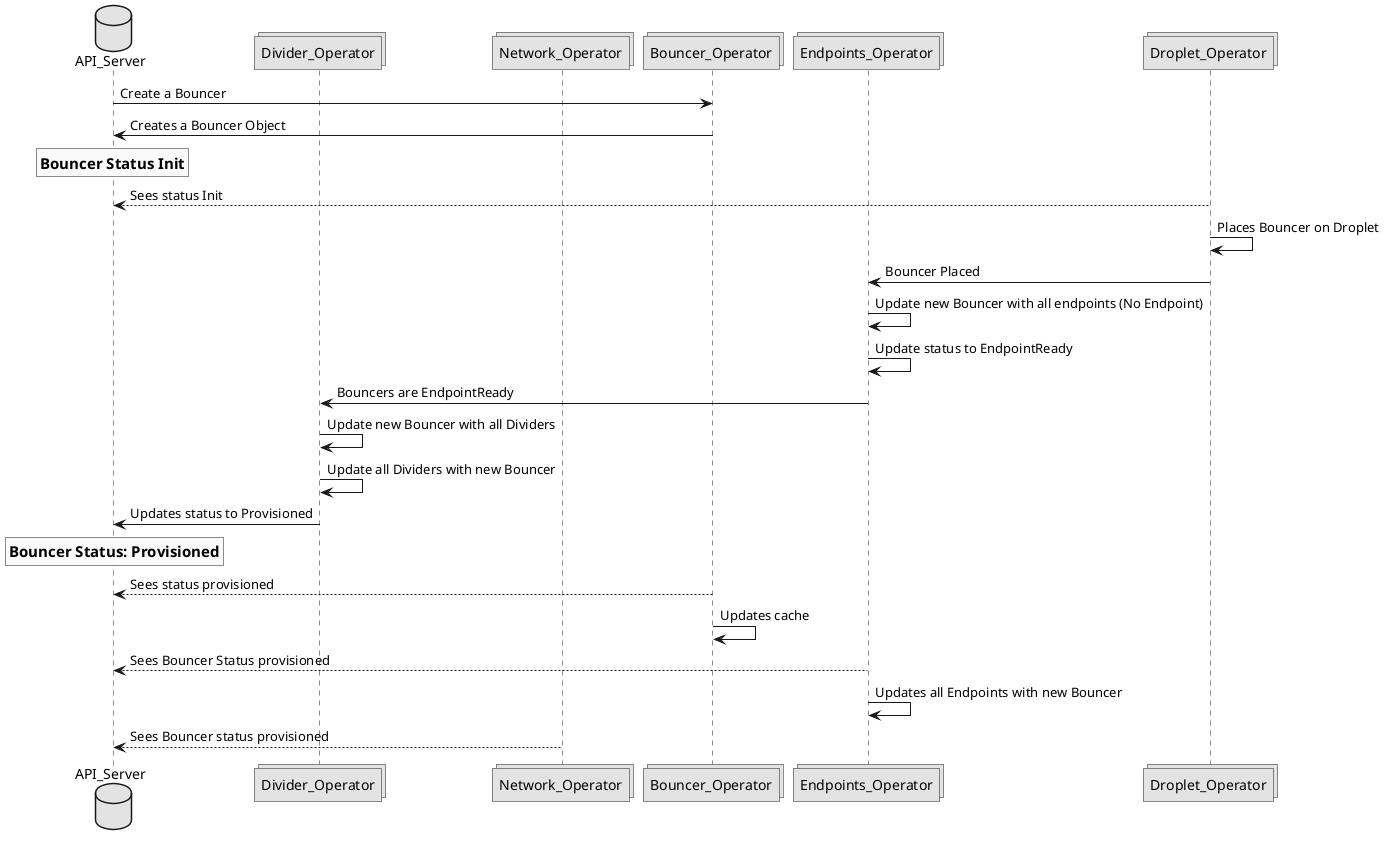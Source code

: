 @startuml

skinparam monochrome true

database API_Server
collections Divider_Operator
collections Network_Operator
collections Bouncer_Operator
collections Endpoints_Operator
collections Droplet_Operator

API_Server -> Bouncer_Operator: Create a Bouncer
Bouncer_Operator -> API_Server: Creates a Bouncer Object
rnote over API_Server: ==Bouncer Status Init
Droplet_Operator --> API_Server: Sees status Init
Droplet_Operator -> Droplet_Operator: Places Bouncer on Droplet

Droplet_Operator -> Endpoints_Operator: Bouncer Placed
Endpoints_Operator -> Endpoints_Operator: Update new Bouncer with all endpoints (No Endpoint)
Endpoints_Operator -> Endpoints_Operator: Update status to EndpointReady
Endpoints_Operator -> Divider_Operator: Bouncers are EndpointReady
Divider_Operator -> Divider_Operator: Update new Bouncer with all Dividers
Divider_Operator -> Divider_Operator: Update all Dividers with new Bouncer
Divider_Operator -> API_Server: Updates status to Provisioned
rnote over API_Server: == Bouncer Status: Provisioned

Bouncer_Operator --> API_Server: Sees status provisioned
Bouncer_Operator -> Bouncer_Operator: Updates cache
Endpoints_Operator --> API_Server: Sees Bouncer Status provisioned
Endpoints_Operator -> Endpoints_Operator: Updates all Endpoints with new Bouncer
Network_Operator --> API_Server: Sees Bouncer status provisioned
@enduml
